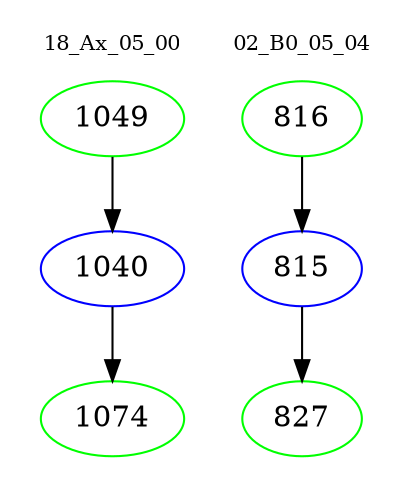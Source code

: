 digraph{
subgraph cluster_0 {
color = white
label = "18_Ax_05_00";
fontsize=10;
T0_1049 [label="1049", color="green"]
T0_1049 -> T0_1040 [color="black"]
T0_1040 [label="1040", color="blue"]
T0_1040 -> T0_1074 [color="black"]
T0_1074 [label="1074", color="green"]
}
subgraph cluster_1 {
color = white
label = "02_B0_05_04";
fontsize=10;
T1_816 [label="816", color="green"]
T1_816 -> T1_815 [color="black"]
T1_815 [label="815", color="blue"]
T1_815 -> T1_827 [color="black"]
T1_827 [label="827", color="green"]
}
}
